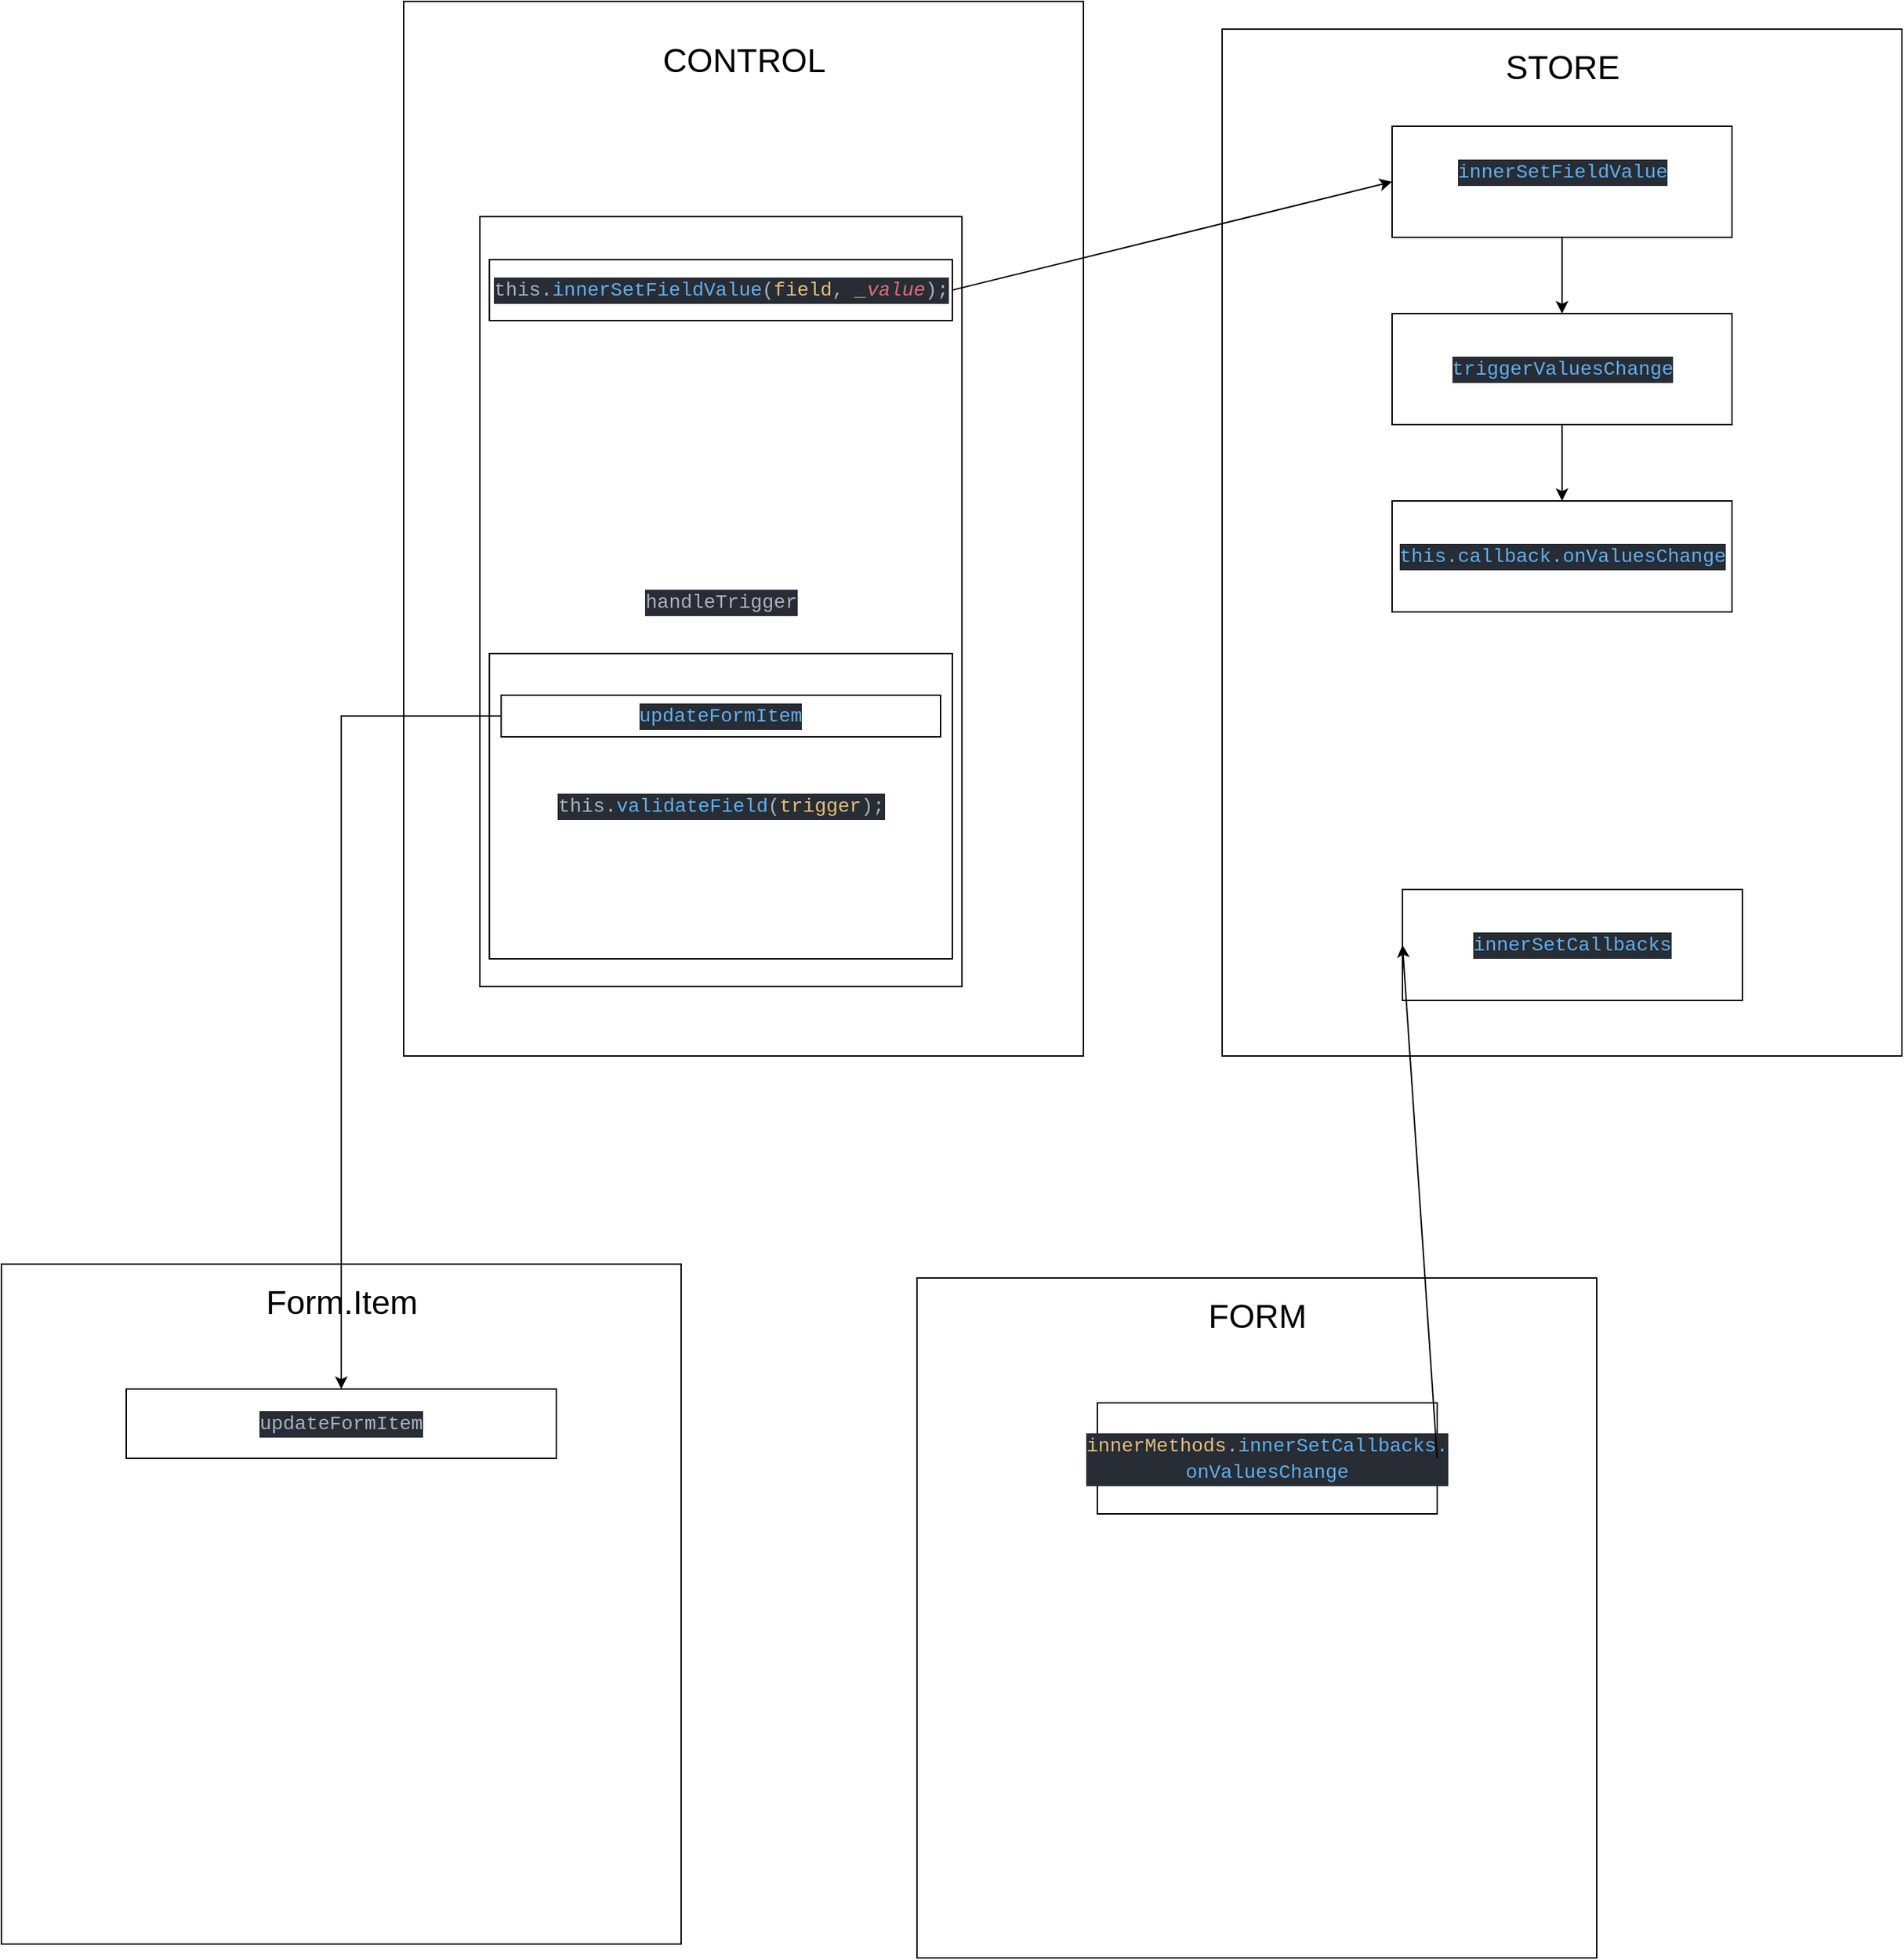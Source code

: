 <mxfile version="22.0.8" type="github" pages="4">
  <diagram id="IKpEFJAXQdyOoHMasbJN" name="onValuesChange">
    <mxGraphModel dx="2202" dy="386" grid="1" gridSize="10" guides="1" tooltips="1" connect="1" arrows="1" fold="1" page="1" pageScale="1" pageWidth="850" pageHeight="1100" background="none" math="0" shadow="0">
      <root>
        <mxCell id="0" />
        <mxCell id="1" parent="0" />
        <mxCell id="69" value="" style="group;" parent="1" vertex="1" connectable="0">
          <mxGeometry x="430" y="2160" width="490" height="490" as="geometry" />
        </mxCell>
        <mxCell id="70" value="" style="rounded=0;whiteSpace=wrap;html=1;strokeColor=default;fontFamily=Helvetica;fontSize=12;fontColor=default;fillColor=default;" parent="69" vertex="1">
          <mxGeometry width="490" height="490" as="geometry" />
        </mxCell>
        <mxCell id="72" value="&lt;span style=&quot;font-size: 24px;&quot;&gt;FORM&lt;br&gt;&lt;/span&gt;" style="text;html=1;strokeColor=none;fillColor=none;align=center;verticalAlign=middle;whiteSpace=wrap;rounded=0;fontFamily=Helvetica;fontSize=12;fontColor=default;" parent="69" vertex="1">
          <mxGeometry x="183.75" y="15.718" width="122.5" height="23.578" as="geometry" />
        </mxCell>
        <mxCell id="109" value="&lt;div style=&quot;color: rgb(171, 178, 191); background-color: rgb(40, 44, 52); font-family: Consolas, &amp;quot;Courier New&amp;quot;, monospace; font-size: 14px; line-height: 19px;&quot;&gt;&lt;div style=&quot;line-height: 19px;&quot;&gt;&lt;div style=&quot;line-height: 19px;&quot;&gt;&lt;div style=&quot;line-height: 19px;&quot;&gt;&lt;span style=&quot;color: rgb(229, 192, 123);&quot;&gt;innerMethods&lt;/span&gt;.&lt;span style=&quot;color: rgb(97, 175, 239);&quot;&gt;innerSetCallbacks.&lt;/span&gt;&lt;/div&gt;&lt;div style=&quot;line-height: 19px;&quot;&gt;&lt;div style=&quot;line-height: 19px;&quot;&gt;&lt;span style=&quot;color: rgb(97, 175, 239);&quot;&gt;onValuesChange&lt;/span&gt;&lt;/div&gt;&lt;/div&gt;&lt;/div&gt;&lt;/div&gt;&lt;/div&gt;" style="rounded=0;whiteSpace=wrap;html=1;strokeColor=default;fontFamily=Helvetica;fontSize=12;fontColor=default;fillColor=default;" parent="69" vertex="1">
          <mxGeometry x="130" y="90" width="245" height="80" as="geometry" />
        </mxCell>
        <mxCell id="81" value="" style="group;" parent="1" vertex="1" connectable="0">
          <mxGeometry x="60" y="1240" width="490" height="760" as="geometry" />
        </mxCell>
        <mxCell id="82" value="" style="rounded=0;whiteSpace=wrap;html=1;strokeColor=default;fontFamily=Helvetica;fontSize=12;fontColor=default;fillColor=default;" parent="81" vertex="1">
          <mxGeometry width="490" height="760" as="geometry" />
        </mxCell>
        <mxCell id="84" value="&lt;span style=&quot;font-size: 24px;&quot;&gt;CONTROL&lt;br&gt;&lt;/span&gt;" style="text;html=1;strokeColor=none;fillColor=none;align=center;verticalAlign=middle;whiteSpace=wrap;rounded=0;fontFamily=Helvetica;fontSize=12;fontColor=default;" parent="81" vertex="1">
          <mxGeometry x="183.75" y="24.38" width="122.5" height="36.57" as="geometry" />
        </mxCell>
        <mxCell id="83" value="&lt;div style=&quot;color: rgb(171, 178, 191); background-color: rgb(40, 44, 52); font-family: Consolas, &amp;quot;Courier New&amp;quot;, monospace; font-size: 14px; line-height: 19px;&quot;&gt;&lt;div style=&quot;line-height: 19px;&quot;&gt;&lt;div style=&quot;line-height: 19px;&quot;&gt;handleTrigger&lt;/div&gt;&lt;/div&gt;&lt;/div&gt;" style="rounded=0;whiteSpace=wrap;html=1;strokeColor=default;fontFamily=Helvetica;fontSize=12;fontColor=default;fillColor=default;" parent="81" vertex="1">
          <mxGeometry x="54.88" y="155.1" width="347.5" height="554.9" as="geometry" />
        </mxCell>
        <mxCell id="89" value="&lt;div style=&quot;color: rgb(171, 178, 191); background-color: rgb(40, 44, 52); font-family: Consolas, &amp;quot;Courier New&amp;quot;, monospace; font-size: 14px; line-height: 19px;&quot;&gt;&lt;div style=&quot;line-height: 19px;&quot;&gt;&lt;div style=&quot;line-height: 19px;&quot;&gt;&lt;div style=&quot;line-height: 19px;&quot;&gt;this.&lt;span style=&quot;color: #61afef;&quot;&gt;innerSetFieldValue&lt;/span&gt;(&lt;span style=&quot;color: #e5c07b;&quot;&gt;field&lt;/span&gt;, &lt;span style=&quot;color: #e06c75;font-style: italic;&quot;&gt;_value&lt;/span&gt;);&lt;/div&gt;&lt;/div&gt;&lt;/div&gt;&lt;/div&gt;" style="rounded=0;whiteSpace=wrap;html=1;strokeColor=default;fontFamily=Helvetica;fontSize=12;fontColor=default;fillColor=default;" parent="81" vertex="1">
          <mxGeometry x="61.75" y="186.12" width="333.75" height="43.88" as="geometry" />
        </mxCell>
        <mxCell id="Tb5aD46upvRKo3XChjmn-113" value="&lt;div style=&quot;color: rgb(171, 178, 191); background-color: rgb(40, 44, 52); font-family: Consolas, &amp;quot;Courier New&amp;quot;, monospace; font-size: 14px; line-height: 19px;&quot;&gt;&lt;div style=&quot;line-height: 19px;&quot;&gt;&lt;div style=&quot;line-height: 19px;&quot;&gt;&lt;div style=&quot;line-height: 19px;&quot;&gt;&lt;div style=&quot;line-height: 19px;&quot;&gt;this.&lt;span style=&quot;color: #61afef;&quot;&gt;validateField&lt;/span&gt;(&lt;span style=&quot;color: #e5c07b;&quot;&gt;trigger&lt;/span&gt;);&lt;/div&gt;&lt;/div&gt;&lt;/div&gt;&lt;/div&gt;&lt;/div&gt;" style="rounded=0;whiteSpace=wrap;html=1;strokeColor=default;fontFamily=Helvetica;fontSize=12;fontColor=default;fillColor=default;" parent="81" vertex="1">
          <mxGeometry x="61.75" y="470" width="333.75" height="220" as="geometry" />
        </mxCell>
        <mxCell id="D-etDBxDUlBy1msMGOkA-113" value="&lt;div style=&quot;background-color: rgb(40, 44, 52); font-family: Consolas, &amp;quot;Courier New&amp;quot;, monospace; font-size: 14px; line-height: 19px;&quot;&gt;&lt;div style=&quot;line-height: 19px;&quot;&gt;&lt;div style=&quot;line-height: 19px;&quot;&gt;&lt;div style=&quot;line-height: 19px;&quot;&gt;&lt;div style=&quot;font-family: Menlo, Monaco, &amp;quot;Courier New&amp;quot;, monospace; font-size: 12px; line-height: 18px;&quot;&gt;&lt;div style=&quot;&quot;&gt;&lt;div style=&quot;color: rgb(171, 178, 191); font-family: Consolas, &amp;quot;Courier New&amp;quot;, monospace; font-size: 14px; line-height: 19px;&quot;&gt;&lt;div style=&quot;line-height: 19px;&quot;&gt;&lt;div style=&quot;line-height: 19px;&quot;&gt;&lt;span style=&quot;color: #61afef;&quot;&gt;updateFormItem&lt;/span&gt;&lt;/div&gt;&lt;/div&gt;&lt;/div&gt;&lt;/div&gt;&lt;/div&gt;&lt;/div&gt;&lt;/div&gt;&lt;/div&gt;&lt;/div&gt;" style="rounded=0;whiteSpace=wrap;html=1;strokeColor=default;fontFamily=Helvetica;fontSize=12;fontColor=default;fillColor=default;" parent="81" vertex="1">
          <mxGeometry x="70.25" y="500" width="316.75" height="30" as="geometry" />
        </mxCell>
        <mxCell id="91" value="" style="group;" parent="1" vertex="1" connectable="0">
          <mxGeometry x="650" y="1260" width="490" height="740" as="geometry" />
        </mxCell>
        <mxCell id="92" value="" style="rounded=0;whiteSpace=wrap;html=1;strokeColor=default;fontFamily=Helvetica;fontSize=12;fontColor=default;fillColor=default;" parent="91" vertex="1">
          <mxGeometry width="490" height="740" as="geometry" />
        </mxCell>
        <mxCell id="107" style="edgeStyle=none;html=1;exitX=0.5;exitY=1;exitDx=0;exitDy=0;fontFamily=Helvetica;fontSize=24;fontColor=default;" parent="91" source="94" target="106" edge="1">
          <mxGeometry relative="1" as="geometry" />
        </mxCell>
        <mxCell id="94" value="&lt;div style=&quot;color: rgb(171, 178, 191); background-color: rgb(40, 44, 52); font-family: Consolas, &amp;quot;Courier New&amp;quot;, monospace; font-size: 14px; line-height: 19px;&quot;&gt;&lt;div style=&quot;line-height: 19px;&quot;&gt;&lt;br&gt;&lt;/div&gt;&lt;/div&gt;" style="rounded=0;whiteSpace=wrap;html=1;strokeColor=default;fontFamily=Helvetica;fontSize=12;fontColor=default;fillColor=default;" parent="91" vertex="1">
          <mxGeometry x="122.5" y="70" width="245" height="80" as="geometry" />
        </mxCell>
        <mxCell id="95" value="&lt;span style=&quot;font-size: 24px;&quot;&gt;STORE&lt;br&gt;&lt;/span&gt;" style="text;html=1;strokeColor=none;fillColor=none;align=center;verticalAlign=middle;whiteSpace=wrap;rounded=0;fontFamily=Helvetica;fontSize=12;fontColor=default;" parent="91" vertex="1">
          <mxGeometry x="183.75" y="15.718" width="122.5" height="23.578" as="geometry" />
        </mxCell>
        <mxCell id="96" value="&#xa;&lt;div style=&quot;color: rgb(171, 178, 191); background-color: rgb(40, 44, 52); font-family: Consolas, &amp;quot;Courier New&amp;quot;, monospace; font-weight: normal; font-size: 14px; line-height: 19px;&quot;&gt;&lt;div&gt;&lt;span style=&quot;color: #61afef;&quot;&gt;innerSetFieldValue&lt;/span&gt;&lt;/div&gt;&lt;/div&gt;&#xa;&#xa;" style="text;html=1;strokeColor=none;fillColor=none;align=center;verticalAlign=middle;whiteSpace=wrap;rounded=0;fontFamily=Helvetica;fontSize=12;fontColor=default;" parent="91" vertex="1">
          <mxGeometry x="183.75" y="100" width="122.5" height="20" as="geometry" />
        </mxCell>
        <mxCell id="113" style="edgeStyle=none;html=1;exitX=0.5;exitY=1;exitDx=0;exitDy=0;fontFamily=Helvetica;fontSize=24;fontColor=default;" parent="91" source="106" target="112" edge="1">
          <mxGeometry relative="1" as="geometry" />
        </mxCell>
        <mxCell id="106" value="&lt;div style=&quot;color: rgb(171, 178, 191); background-color: rgb(40, 44, 52); font-family: Consolas, &amp;quot;Courier New&amp;quot;, monospace; font-size: 14px; line-height: 19px;&quot;&gt;&lt;div style=&quot;line-height: 19px;&quot;&gt;&lt;div style=&quot;line-height: 19px;&quot;&gt;&lt;span style=&quot;color: #61afef;&quot;&gt;triggerValuesChange&lt;/span&gt;&lt;/div&gt;&lt;/div&gt;&lt;/div&gt;" style="rounded=0;whiteSpace=wrap;html=1;strokeColor=default;fontFamily=Helvetica;fontSize=12;fontColor=default;fillColor=default;" parent="91" vertex="1">
          <mxGeometry x="122.5" y="205" width="245" height="80" as="geometry" />
        </mxCell>
        <mxCell id="108" value="&lt;div style=&quot;color: rgb(171, 178, 191); background-color: rgb(40, 44, 52); font-family: Consolas, &amp;quot;Courier New&amp;quot;, monospace; font-size: 14px; line-height: 19px;&quot;&gt;&lt;div style=&quot;line-height: 19px;&quot;&gt;&lt;div style=&quot;line-height: 19px;&quot;&gt;&lt;div style=&quot;line-height: 19px;&quot;&gt;&lt;span style=&quot;color: #61afef;&quot;&gt;innerSetCallbacks&lt;/span&gt;&lt;/div&gt;&lt;/div&gt;&lt;/div&gt;&lt;/div&gt;" style="rounded=0;whiteSpace=wrap;html=1;strokeColor=default;fontFamily=Helvetica;fontSize=12;fontColor=default;fillColor=default;" parent="91" vertex="1">
          <mxGeometry x="130" y="620" width="245" height="80" as="geometry" />
        </mxCell>
        <mxCell id="112" value="&lt;div style=&quot;color: rgb(171, 178, 191); background-color: rgb(40, 44, 52); font-family: Consolas, &amp;quot;Courier New&amp;quot;, monospace; font-size: 14px; line-height: 19px;&quot;&gt;&lt;div style=&quot;line-height: 19px;&quot;&gt;&lt;div style=&quot;line-height: 19px;&quot;&gt;&lt;div style=&quot;line-height: 19px;&quot;&gt;&lt;span style=&quot;color: #61afef;&quot;&gt;this.callback.&lt;/span&gt;&lt;span style=&quot;color: rgb(97, 175, 239);&quot;&gt;onValuesChange&lt;/span&gt;&lt;/div&gt;&lt;/div&gt;&lt;/div&gt;&lt;/div&gt;" style="rounded=0;whiteSpace=wrap;html=1;strokeColor=default;fontFamily=Helvetica;fontSize=12;fontColor=default;fillColor=default;" parent="91" vertex="1">
          <mxGeometry x="122.5" y="340" width="245" height="80" as="geometry" />
        </mxCell>
        <mxCell id="98" style="edgeStyle=none;html=1;exitX=1;exitY=0.5;exitDx=0;exitDy=0;entryX=0;entryY=0.5;entryDx=0;entryDy=0;fontFamily=Helvetica;fontSize=24;fontColor=default;" parent="1" source="89" target="94" edge="1">
          <mxGeometry relative="1" as="geometry" />
        </mxCell>
        <mxCell id="111" style="edgeStyle=none;html=1;exitX=1;exitY=0.5;exitDx=0;exitDy=0;entryX=0;entryY=0.5;entryDx=0;entryDy=0;fontFamily=Helvetica;fontSize=24;fontColor=default;" parent="1" source="109" target="108" edge="1">
          <mxGeometry relative="1" as="geometry" />
        </mxCell>
        <mxCell id="NjMZ-RpxFZY-UqjfMa2i-117" value="" style="group;" parent="1" vertex="1" connectable="0">
          <mxGeometry x="-230" y="2150" width="490" height="490" as="geometry" />
        </mxCell>
        <mxCell id="NjMZ-RpxFZY-UqjfMa2i-118" value="" style="rounded=0;whiteSpace=wrap;html=1;strokeColor=default;fontFamily=Helvetica;fontSize=12;fontColor=default;fillColor=default;" parent="NjMZ-RpxFZY-UqjfMa2i-117" vertex="1">
          <mxGeometry width="490" height="490" as="geometry" />
        </mxCell>
        <mxCell id="NjMZ-RpxFZY-UqjfMa2i-119" value="&lt;span style=&quot;font-size: 24px;&quot;&gt;Form.Item&lt;br&gt;&lt;/span&gt;" style="text;html=1;strokeColor=none;fillColor=none;align=center;verticalAlign=middle;whiteSpace=wrap;rounded=0;fontFamily=Helvetica;fontSize=12;fontColor=default;" parent="NjMZ-RpxFZY-UqjfMa2i-117" vertex="1">
          <mxGeometry x="183.75" y="15.718" width="122.5" height="23.578" as="geometry" />
        </mxCell>
        <mxCell id="NjMZ-RpxFZY-UqjfMa2i-120" value="&lt;div style=&quot;color: rgb(171, 178, 191); background-color: rgb(40, 44, 52); font-family: Consolas, &amp;quot;Courier New&amp;quot;, monospace; font-size: 14px; line-height: 19px;&quot;&gt;&lt;div style=&quot;line-height: 19px;&quot;&gt;&lt;div style=&quot;line-height: 19px;&quot;&gt;&lt;div style=&quot;line-height: 19px;&quot;&gt;updateFormItem&lt;br&gt;&lt;/div&gt;&lt;/div&gt;&lt;/div&gt;&lt;/div&gt;" style="rounded=0;whiteSpace=wrap;html=1;strokeColor=default;fontFamily=Helvetica;fontSize=12;fontColor=default;fillColor=default;" parent="NjMZ-RpxFZY-UqjfMa2i-117" vertex="1">
          <mxGeometry x="90" y="90" width="310" height="50" as="geometry" />
        </mxCell>
        <mxCell id="vy6CoUOnXbUYciB5LYkZ-113" style="edgeStyle=orthogonalEdgeStyle;rounded=0;orthogonalLoop=1;jettySize=auto;html=1;exitX=0;exitY=0.5;exitDx=0;exitDy=0;" parent="1" source="D-etDBxDUlBy1msMGOkA-113" target="NjMZ-RpxFZY-UqjfMa2i-120" edge="1">
          <mxGeometry relative="1" as="geometry" />
        </mxCell>
      </root>
    </mxGraphModel>
  </diagram>
  <diagram name="onSubmit" id="niWLzvq-EdSnXIQBMatt">
    <mxGraphModel dx="637" dy="-398" grid="1" gridSize="10" guides="1" tooltips="1" connect="1" arrows="1" fold="1" page="1" pageScale="1" pageWidth="850" pageHeight="1100" background="none" math="0" shadow="0">
      <root>
        <mxCell id="wr9pQKqONIE5KZ0gKn6f-0" />
        <mxCell id="wr9pQKqONIE5KZ0gKn6f-1" parent="wr9pQKqONIE5KZ0gKn6f-0" />
        <mxCell id="wr9pQKqONIE5KZ0gKn6f-2" value="" style="group;" parent="wr9pQKqONIE5KZ0gKn6f-1" vertex="1" connectable="0">
          <mxGeometry x="150" y="1420" width="490" height="490" as="geometry" />
        </mxCell>
        <mxCell id="wr9pQKqONIE5KZ0gKn6f-3" value="" style="rounded=0;whiteSpace=wrap;html=1;strokeColor=default;fontFamily=Helvetica;fontSize=12;fontColor=default;fillColor=default;" parent="wr9pQKqONIE5KZ0gKn6f-2" vertex="1">
          <mxGeometry width="490" height="490" as="geometry" />
        </mxCell>
        <mxCell id="wr9pQKqONIE5KZ0gKn6f-4" value="&lt;span style=&quot;font-size: 24px;&quot;&gt;FORM&lt;br&gt;&lt;/span&gt;" style="text;html=1;strokeColor=none;fillColor=none;align=center;verticalAlign=middle;whiteSpace=wrap;rounded=0;fontFamily=Helvetica;fontSize=12;fontColor=default;" parent="wr9pQKqONIE5KZ0gKn6f-2" vertex="1">
          <mxGeometry x="183.75" y="15.718" width="122.5" height="23.578" as="geometry" />
        </mxCell>
        <mxCell id="wr9pQKqONIE5KZ0gKn6f-5" value="&lt;div style=&quot;background-color: rgb(40, 44, 52); font-family: Consolas, &amp;quot;Courier New&amp;quot;, monospace; font-size: 14px; line-height: 19px; color: rgb(171, 178, 191);&quot;&gt;&lt;div style=&quot;line-height: 19px;&quot;&gt;&lt;div style=&quot;line-height: 19px;&quot;&gt;&lt;div style=&quot;line-height: 19px;&quot;&gt;&lt;div style=&quot;font-family: Menlo, Monaco, &amp;quot;Courier New&amp;quot;, monospace; font-size: 12px; line-height: 18px;&quot;&gt;&lt;div&gt;&lt;span style=&quot;color: #e5c07b;&quot;&gt;innerMethods&lt;/span&gt;.&lt;span style=&quot;color: #61afef;&quot;&gt;innerSetCallbacks&lt;/span&gt;({&lt;/div&gt;&lt;div&gt;  &lt;span style=&quot;color: #61afef;&quot;&gt;onSubmit&lt;/span&gt;: () &lt;span style=&quot;color: #c678dd;&quot;&gt;=&amp;gt;&lt;/span&gt; {}&lt;/div&gt;&lt;div&gt;});&lt;/div&gt;&lt;/div&gt;&lt;/div&gt;&lt;/div&gt;&lt;/div&gt;&lt;/div&gt;" style="rounded=0;whiteSpace=wrap;html=1;strokeColor=default;fontFamily=Helvetica;fontSize=12;fontColor=default;fillColor=default;" parent="wr9pQKqONIE5KZ0gKn6f-2" vertex="1">
          <mxGeometry x="130" y="90" width="245" height="80" as="geometry" />
        </mxCell>
        <mxCell id="PwSs_GgSIJuXpOcLG5Ot-0" value="&lt;div style=&quot;background-color: rgb(40, 44, 52); font-family: Consolas, &amp;quot;Courier New&amp;quot;, monospace; font-size: 14px; line-height: 19px; color: rgb(171, 178, 191);&quot;&gt;&lt;div style=&quot;line-height: 19px;&quot;&gt;&lt;div style=&quot;line-height: 19px;&quot;&gt;&lt;div style=&quot;line-height: 19px;&quot;&gt;&lt;div style=&quot;font-family: Menlo, Monaco, &amp;quot;Courier New&amp;quot;, monospace; font-size: 12px; line-height: 18px;&quot;&gt;&lt;div style=&quot;line-height: 18px;&quot;&gt;&lt;div&gt;&amp;lt;&lt;span style=&quot;color: #e5c07b;&quot;&gt;Wrapper&lt;/span&gt;&lt;/div&gt;&lt;div&gt;&lt;span style=&quot;color: #d19a66;font-style: italic;&quot;&gt;onSubmit&lt;/span&gt;&lt;span style=&quot;color: #56b6c2;&quot;&gt;=&lt;/span&gt;&lt;span style=&quot;color: #c678dd;&quot;&gt;{&lt;/span&gt;(&lt;span style=&quot;color: #e06c75;font-style: italic;&quot;&gt;e&lt;/span&gt;) &lt;span style=&quot;color: #c678dd;&quot;&gt;=&amp;gt;&lt;/span&gt; {&lt;/div&gt;&lt;div&gt;  &lt;span style=&quot;color: #e5c07b;&quot;&gt;formInstance&lt;/span&gt;.&lt;span style=&quot;color: #61afef;&quot;&gt;submit&lt;/span&gt;();&lt;/div&gt;&lt;div&gt;}&lt;span style=&quot;color: #c678dd;&quot;&gt;}&lt;/span&gt;&lt;/div&gt;&lt;div&gt;&amp;gt;&lt;/div&gt;&lt;/div&gt;&lt;/div&gt;&lt;/div&gt;&lt;/div&gt;&lt;/div&gt;&lt;/div&gt;" style="rounded=0;whiteSpace=wrap;html=1;strokeColor=default;fontFamily=Helvetica;fontSize=12;fontColor=default;fillColor=default;" parent="wr9pQKqONIE5KZ0gKn6f-2" vertex="1">
          <mxGeometry x="135" y="200" width="240" height="110" as="geometry" />
        </mxCell>
        <mxCell id="wr9pQKqONIE5KZ0gKn6f-13" value="" style="group;" parent="wr9pQKqONIE5KZ0gKn6f-1" vertex="1" connectable="0">
          <mxGeometry x="690" y="1270" width="490" height="740" as="geometry" />
        </mxCell>
        <mxCell id="wr9pQKqONIE5KZ0gKn6f-14" value="" style="rounded=0;whiteSpace=wrap;html=1;strokeColor=default;fontFamily=Helvetica;fontSize=12;fontColor=default;fillColor=default;" parent="wr9pQKqONIE5KZ0gKn6f-13" vertex="1">
          <mxGeometry width="490" height="740" as="geometry" />
        </mxCell>
        <mxCell id="hVibTTQIVhq0X6SmjSsc-0" style="edgeStyle=none;html=1;exitX=0.5;exitY=1;exitDx=0;exitDy=0;" parent="wr9pQKqONIE5KZ0gKn6f-13" source="wr9pQKqONIE5KZ0gKn6f-16" target="PwSs_GgSIJuXpOcLG5Ot-10" edge="1">
          <mxGeometry relative="1" as="geometry" />
        </mxCell>
        <mxCell id="wr9pQKqONIE5KZ0gKn6f-16" value="&lt;div style=&quot;color: rgb(171, 178, 191); background-color: rgb(40, 44, 52); font-family: Consolas, &amp;quot;Courier New&amp;quot;, monospace; font-size: 14px; line-height: 19px;&quot;&gt;&lt;div style=&quot;line-height: 19px;&quot;&gt;&lt;br&gt;&lt;/div&gt;&lt;/div&gt;" style="rounded=0;whiteSpace=wrap;html=1;strokeColor=default;fontFamily=Helvetica;fontSize=12;fontColor=default;fillColor=default;" parent="wr9pQKqONIE5KZ0gKn6f-13" vertex="1">
          <mxGeometry x="122.5" y="70" width="245" height="70" as="geometry" />
        </mxCell>
        <mxCell id="wr9pQKqONIE5KZ0gKn6f-17" value="&lt;span style=&quot;font-size: 24px;&quot;&gt;STORE&lt;br&gt;&lt;/span&gt;" style="text;html=1;strokeColor=none;fillColor=none;align=center;verticalAlign=middle;whiteSpace=wrap;rounded=0;fontFamily=Helvetica;fontSize=12;fontColor=default;" parent="wr9pQKqONIE5KZ0gKn6f-13" vertex="1">
          <mxGeometry x="183.75" y="15.718" width="122.5" height="23.578" as="geometry" />
        </mxCell>
        <mxCell id="wr9pQKqONIE5KZ0gKn6f-18" value="&lt;div style=&quot;background-color: rgb(40, 44, 52); font-family: Menlo, Monaco, &amp;quot;Courier New&amp;quot;, monospace; line-height: 18px;&quot;&gt;&lt;font color=&quot;#c678dd&quot;&gt;submit&lt;/font&gt;&lt;/div&gt;" style="text;html=1;strokeColor=none;fillColor=none;align=center;verticalAlign=middle;whiteSpace=wrap;rounded=0;fontFamily=Helvetica;fontSize=12;fontColor=default;" parent="wr9pQKqONIE5KZ0gKn6f-13" vertex="1">
          <mxGeometry x="158.13" y="95" width="173.75" height="20" as="geometry" />
        </mxCell>
        <mxCell id="wr9pQKqONIE5KZ0gKn6f-21" value="&lt;div style=&quot;color: rgb(171, 178, 191); background-color: rgb(40, 44, 52); font-family: Consolas, &amp;quot;Courier New&amp;quot;, monospace; font-size: 14px; line-height: 19px;&quot;&gt;&lt;div style=&quot;line-height: 19px;&quot;&gt;&lt;div style=&quot;line-height: 19px;&quot;&gt;&lt;div style=&quot;line-height: 19px;&quot;&gt;&lt;span style=&quot;color: #61afef;&quot;&gt;innerSetCallbacks&lt;/span&gt;&lt;/div&gt;&lt;/div&gt;&lt;/div&gt;&lt;/div&gt;" style="rounded=0;whiteSpace=wrap;html=1;strokeColor=default;fontFamily=Helvetica;fontSize=12;fontColor=default;fillColor=default;" parent="wr9pQKqONIE5KZ0gKn6f-13" vertex="1">
          <mxGeometry x="130" y="620" width="245" height="80" as="geometry" />
        </mxCell>
        <mxCell id="PwSs_GgSIJuXpOcLG5Ot-10" value="&lt;div style=&quot;color: rgb(171, 178, 191); background-color: rgb(40, 44, 52); font-family: Consolas, &amp;quot;Courier New&amp;quot;, monospace; font-size: 14px; line-height: 19px;&quot;&gt;&lt;div style=&quot;line-height: 19px;&quot;&gt;callbacks.onSubmit&lt;/div&gt;&lt;/div&gt;" style="rounded=0;whiteSpace=wrap;html=1;strokeColor=default;fontFamily=Helvetica;fontSize=12;fontColor=default;fillColor=default;" parent="wr9pQKqONIE5KZ0gKn6f-13" vertex="1">
          <mxGeometry x="122.5" y="210" width="245" height="80" as="geometry" />
        </mxCell>
        <mxCell id="wr9pQKqONIE5KZ0gKn6f-24" style="edgeStyle=none;html=1;exitX=1;exitY=0.5;exitDx=0;exitDy=0;entryX=0;entryY=0.5;entryDx=0;entryDy=0;fontFamily=Helvetica;fontSize=24;fontColor=default;" parent="wr9pQKqONIE5KZ0gKn6f-1" source="wr9pQKqONIE5KZ0gKn6f-5" target="wr9pQKqONIE5KZ0gKn6f-21" edge="1">
          <mxGeometry relative="1" as="geometry" />
        </mxCell>
        <mxCell id="PwSs_GgSIJuXpOcLG5Ot-2" style="edgeStyle=none;html=1;exitX=1;exitY=0.5;exitDx=0;exitDy=0;entryX=0;entryY=0.5;entryDx=0;entryDy=0;" parent="wr9pQKqONIE5KZ0gKn6f-1" source="PwSs_GgSIJuXpOcLG5Ot-0" target="wr9pQKqONIE5KZ0gKn6f-16" edge="1">
          <mxGeometry relative="1" as="geometry" />
        </mxCell>
      </root>
    </mxGraphModel>
  </diagram>
  <diagram id="SBXe6t3lLoEwpBL6qb3A" name="第 3 页">
    <mxGraphModel dx="637" dy="702" grid="1" gridSize="10" guides="1" tooltips="1" connect="1" arrows="1" fold="1" page="1" pageScale="1" pageWidth="827" pageHeight="1169" background="none" math="0" shadow="0">
      <root>
        <mxCell id="0" />
        <mxCell id="1" parent="0" />
        <mxCell id="8RdPPuN7rYn8out7np34-6" value="" style="group" parent="1" vertex="1" connectable="0">
          <mxGeometry x="50" y="140" width="370" height="370" as="geometry" />
        </mxCell>
        <mxCell id="8RdPPuN7rYn8out7np34-4" value="" style="whiteSpace=wrap;html=1;aspect=fixed;" parent="8RdPPuN7rYn8out7np34-6" vertex="1">
          <mxGeometry width="370" height="370" as="geometry" />
        </mxCell>
        <mxCell id="8RdPPuN7rYn8out7np34-5" value="Control" style="text;html=1;strokeColor=none;fillColor=none;align=center;verticalAlign=middle;whiteSpace=wrap;rounded=0;" parent="8RdPPuN7rYn8out7np34-6" vertex="1">
          <mxGeometry x="124.161" y="0.005" width="87.059" height="29.02" as="geometry" />
        </mxCell>
        <mxCell id="8RdPPuN7rYn8out7np34-7" value="" style="rounded=0;whiteSpace=wrap;html=1;" parent="8RdPPuN7rYn8out7np34-6" vertex="1">
          <mxGeometry x="21.76" y="47.16" width="308.24" height="272.84" as="geometry" />
        </mxCell>
        <mxCell id="CtBZBhfEQbuQoPI8cLes-1" value="handleTrigger" style="text;html=1;strokeColor=none;fillColor=none;align=center;verticalAlign=middle;whiteSpace=wrap;rounded=0;" parent="8RdPPuN7rYn8out7np34-6" vertex="1">
          <mxGeometry x="154.116" y="47.164" width="43.529" height="21.765" as="geometry" />
        </mxCell>
        <mxCell id="VqSYtuV3i4Xfq_hTvh4L-13" value="" style="group" parent="8RdPPuN7rYn8out7np34-6" vertex="1" connectable="0">
          <mxGeometry x="25.39" y="116.08" width="284.61" height="73.92" as="geometry" />
        </mxCell>
        <mxCell id="VqSYtuV3i4Xfq_hTvh4L-14" value="" style="rounded=0;whiteSpace=wrap;html=1;" parent="VqSYtuV3i4Xfq_hTvh4L-13" vertex="1">
          <mxGeometry width="284.61" height="73.92" as="geometry" />
        </mxCell>
        <mxCell id="VqSYtuV3i4Xfq_hTvh4L-15" value="this.innerSetFieldValue&lt;span style=&quot;border-color: var(--border-color); color: rgb(171, 178, 191); font-family: Consolas, &amp;quot;Courier New&amp;quot;, monospace; font-size: 14px; background-color: rgb(40, 44, 52);&quot;&gt;(&lt;/span&gt;&lt;span style=&quot;border-color: var(--border-color); font-family: Consolas, &amp;quot;Courier New&amp;quot;, monospace; font-size: 14px; background-color: rgb(40, 44, 52); color: rgb(229, 192, 123);&quot;&gt;field&lt;/span&gt;&lt;span style=&quot;border-color: var(--border-color); color: rgb(171, 178, 191); font-family: Consolas, &amp;quot;Courier New&amp;quot;, monospace; font-size: 14px; background-color: rgb(40, 44, 52);&quot;&gt;,&amp;nbsp;&lt;/span&gt;&lt;span style=&quot;border-color: var(--border-color); font-family: Consolas, &amp;quot;Courier New&amp;quot;, monospace; font-size: 14px; background-color: rgb(40, 44, 52); color: rgb(224, 108, 117); font-style: italic;&quot;&gt;_value&lt;/span&gt;&lt;span style=&quot;border-color: var(--border-color); color: rgb(171, 178, 191); font-family: Consolas, &amp;quot;Courier New&amp;quot;, monospace; font-size: 14px; background-color: rgb(40, 44, 52);&quot;&gt;);&lt;/span&gt;" style="text;html=1;strokeColor=none;fillColor=none;align=center;verticalAlign=middle;whiteSpace=wrap;rounded=0;" parent="VqSYtuV3i4Xfq_hTvh4L-13" vertex="1">
          <mxGeometry x="111.811" width="60.988" height="31.68" as="geometry" />
        </mxCell>
        <mxCell id="VqSYtuV3i4Xfq_hTvh4L-17" value="" style="group" parent="1" vertex="1" connectable="0">
          <mxGeometry x="440" y="218" width="280" height="340" as="geometry" />
        </mxCell>
        <mxCell id="VqSYtuV3i4Xfq_hTvh4L-18" value="" style="rounded=0;whiteSpace=wrap;html=1;" parent="VqSYtuV3i4Xfq_hTvh4L-17" vertex="1">
          <mxGeometry width="280" height="340" as="geometry" />
        </mxCell>
        <mxCell id="VqSYtuV3i4Xfq_hTvh4L-19" value="Control" style="text;html=1;strokeColor=none;fillColor=none;align=center;verticalAlign=middle;whiteSpace=wrap;rounded=0;" parent="VqSYtuV3i4Xfq_hTvh4L-17" vertex="1">
          <mxGeometry x="110" width="60" height="30" as="geometry" />
        </mxCell>
      </root>
    </mxGraphModel>
  </diagram>
  <diagram id="rBFxf7oLHcBrnLVk5bAt" name="第 4 页">
    <mxGraphModel dx="637" dy="702" grid="1" gridSize="10" guides="1" tooltips="1" connect="1" arrows="1" fold="1" page="1" pageScale="1" pageWidth="827" pageHeight="1169" math="0" shadow="0">
      <root>
        <mxCell id="0" />
        <mxCell id="1" parent="0" />
        <mxCell id="eZS3Q_tMI_LcI1a3cUkH-5" value="" style="group" vertex="1" connectable="0" parent="1">
          <mxGeometry x="220" y="210" width="200" height="360" as="geometry" />
        </mxCell>
        <mxCell id="eZS3Q_tMI_LcI1a3cUkH-1" value="Text" style="text;html=1;strokeColor=none;fillColor=none;align=center;verticalAlign=middle;whiteSpace=wrap;rounded=0;" vertex="1" parent="eZS3Q_tMI_LcI1a3cUkH-5">
          <mxGeometry x="140" y="140" width="60" height="30" as="geometry" />
        </mxCell>
        <mxCell id="eZS3Q_tMI_LcI1a3cUkH-2" value="" style="rounded=0;whiteSpace=wrap;html=1;" vertex="1" parent="eZS3Q_tMI_LcI1a3cUkH-5">
          <mxGeometry width="200" height="360" as="geometry" />
        </mxCell>
        <mxCell id="eZS3Q_tMI_LcI1a3cUkH-3" value="Text" style="text;html=1;strokeColor=none;fillColor=none;align=center;verticalAlign=middle;whiteSpace=wrap;rounded=0;" vertex="1" parent="eZS3Q_tMI_LcI1a3cUkH-5">
          <mxGeometry x="70" y="20" width="60" height="30" as="geometry" />
        </mxCell>
        <mxCell id="eZS3Q_tMI_LcI1a3cUkH-4" value="" style="rounded=0;whiteSpace=wrap;html=1;" vertex="1" parent="eZS3Q_tMI_LcI1a3cUkH-5">
          <mxGeometry x="50" y="80" width="120" height="60" as="geometry" />
        </mxCell>
      </root>
    </mxGraphModel>
  </diagram>
</mxfile>
